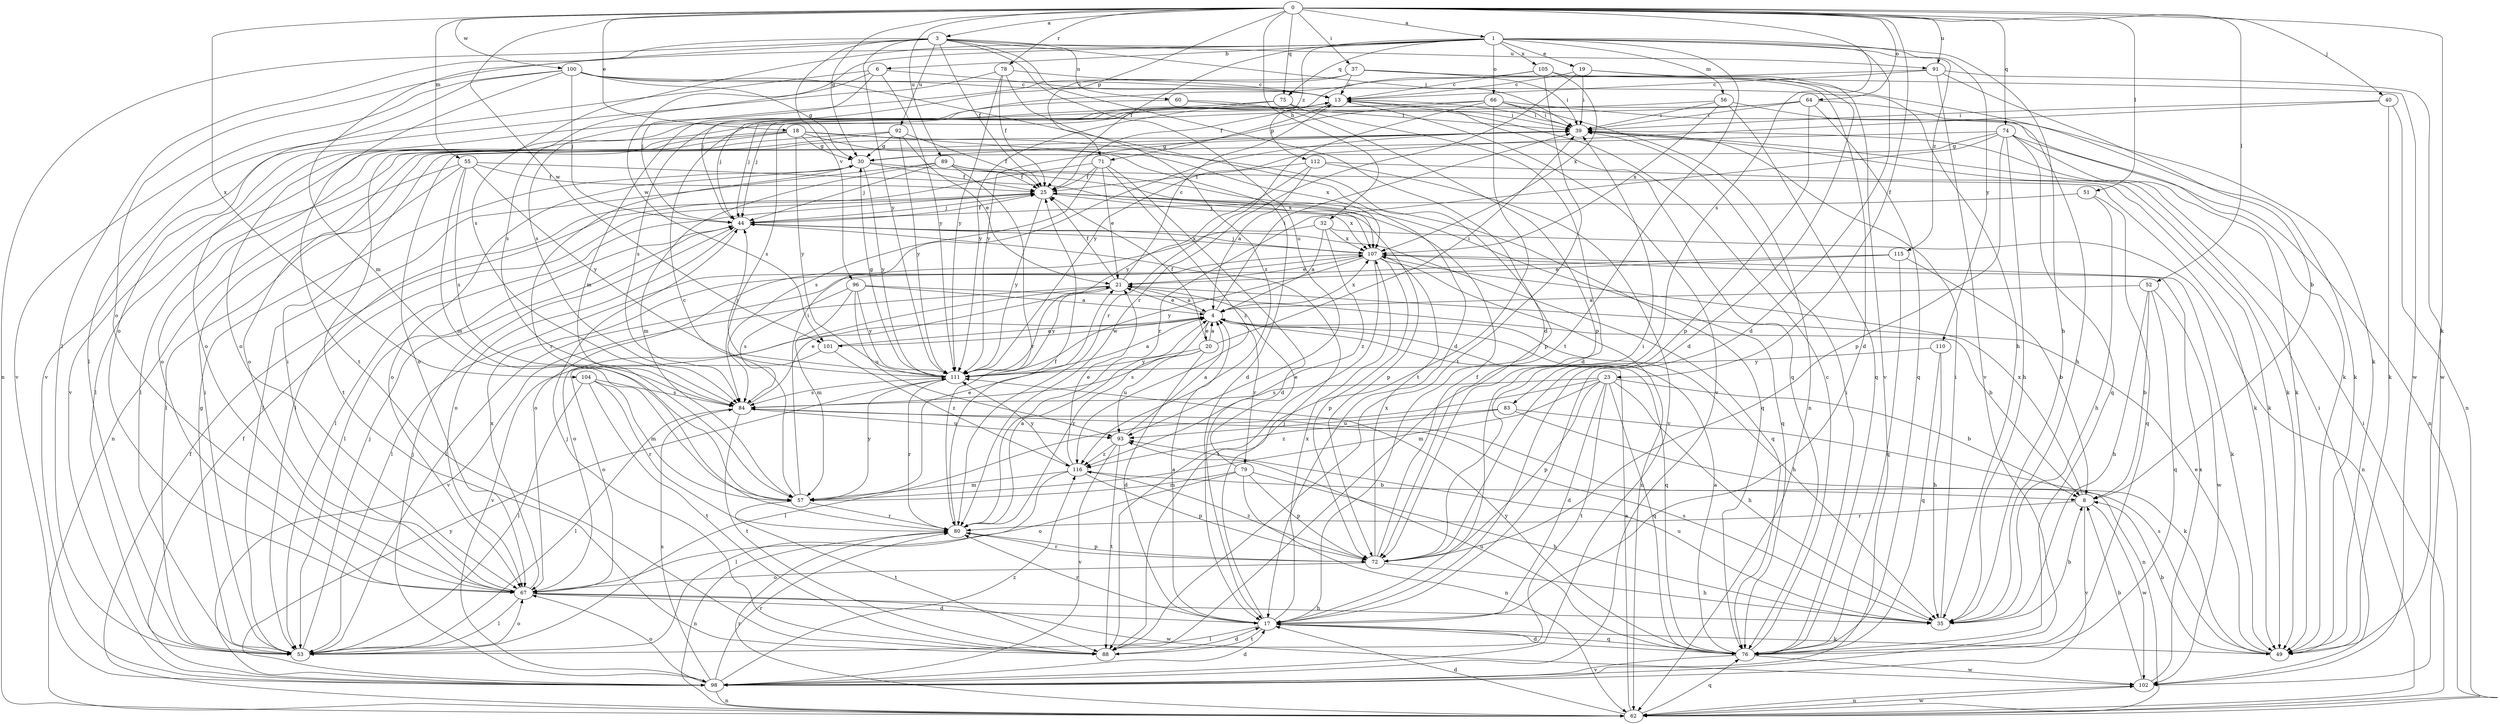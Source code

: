 strict digraph  {
0;
1;
3;
4;
6;
8;
13;
17;
18;
19;
20;
21;
23;
25;
30;
32;
35;
37;
39;
40;
44;
49;
51;
52;
53;
55;
56;
57;
60;
62;
64;
66;
67;
71;
72;
74;
75;
76;
78;
79;
80;
83;
84;
88;
89;
91;
92;
93;
96;
98;
100;
101;
102;
104;
105;
107;
110;
111;
112;
115;
116;
0 -> 1  [label=a];
0 -> 3  [label=a];
0 -> 18  [label=e];
0 -> 23  [label=f];
0 -> 30  [label=g];
0 -> 32  [label=h];
0 -> 37  [label=i];
0 -> 40  [label=j];
0 -> 49  [label=k];
0 -> 51  [label=l];
0 -> 52  [label=l];
0 -> 55  [label=m];
0 -> 64  [label=o];
0 -> 71  [label=p];
0 -> 74  [label=q];
0 -> 75  [label=q];
0 -> 78  [label=r];
0 -> 83  [label=s];
0 -> 89  [label=u];
0 -> 91  [label=u];
0 -> 100  [label=w];
0 -> 101  [label=w];
0 -> 104  [label=x];
1 -> 6  [label=b];
1 -> 17  [label=d];
1 -> 19  [label=e];
1 -> 25  [label=f];
1 -> 35  [label=h];
1 -> 56  [label=m];
1 -> 66  [label=o];
1 -> 67  [label=o];
1 -> 75  [label=q];
1 -> 84  [label=s];
1 -> 88  [label=t];
1 -> 101  [label=w];
1 -> 105  [label=x];
1 -> 110  [label=y];
1 -> 112  [label=z];
1 -> 115  [label=z];
3 -> 17  [label=d];
3 -> 25  [label=f];
3 -> 39  [label=i];
3 -> 53  [label=l];
3 -> 57  [label=m];
3 -> 60  [label=n];
3 -> 62  [label=n];
3 -> 91  [label=u];
3 -> 92  [label=u];
3 -> 93  [label=u];
3 -> 96  [label=v];
3 -> 111  [label=y];
4 -> 20  [label=e];
4 -> 21  [label=e];
4 -> 35  [label=h];
4 -> 39  [label=i];
4 -> 76  [label=q];
4 -> 79  [label=r];
4 -> 80  [label=r];
4 -> 98  [label=v];
4 -> 101  [label=w];
4 -> 107  [label=x];
6 -> 13  [label=c];
6 -> 44  [label=j];
6 -> 53  [label=l];
6 -> 84  [label=s];
6 -> 111  [label=y];
8 -> 80  [label=r];
8 -> 98  [label=v];
8 -> 102  [label=w];
8 -> 107  [label=x];
13 -> 39  [label=i];
13 -> 44  [label=j];
13 -> 71  [label=p];
13 -> 76  [label=q];
13 -> 84  [label=s];
13 -> 98  [label=v];
17 -> 4  [label=a];
17 -> 44  [label=j];
17 -> 49  [label=k];
17 -> 53  [label=l];
17 -> 76  [label=q];
17 -> 80  [label=r];
17 -> 88  [label=t];
17 -> 107  [label=x];
18 -> 17  [label=d];
18 -> 30  [label=g];
18 -> 53  [label=l];
18 -> 67  [label=o];
18 -> 72  [label=p];
18 -> 88  [label=t];
18 -> 107  [label=x];
18 -> 111  [label=y];
19 -> 13  [label=c];
19 -> 17  [label=d];
19 -> 39  [label=i];
19 -> 80  [label=r];
19 -> 98  [label=v];
20 -> 4  [label=a];
20 -> 17  [label=d];
20 -> 25  [label=f];
20 -> 39  [label=i];
20 -> 84  [label=s];
20 -> 93  [label=u];
20 -> 111  [label=y];
21 -> 4  [label=a];
21 -> 13  [label=c];
21 -> 25  [label=f];
21 -> 67  [label=o];
21 -> 98  [label=v];
21 -> 111  [label=y];
23 -> 8  [label=b];
23 -> 17  [label=d];
23 -> 35  [label=h];
23 -> 53  [label=l];
23 -> 57  [label=m];
23 -> 72  [label=p];
23 -> 76  [label=q];
23 -> 84  [label=s];
23 -> 88  [label=t];
25 -> 44  [label=j];
25 -> 53  [label=l];
25 -> 72  [label=p];
25 -> 76  [label=q];
25 -> 107  [label=x];
25 -> 111  [label=y];
30 -> 25  [label=f];
30 -> 67  [label=o];
30 -> 80  [label=r];
30 -> 107  [label=x];
30 -> 111  [label=y];
32 -> 4  [label=a];
32 -> 62  [label=n];
32 -> 67  [label=o];
32 -> 107  [label=x];
32 -> 116  [label=z];
35 -> 8  [label=b];
35 -> 39  [label=i];
35 -> 84  [label=s];
35 -> 93  [label=u];
37 -> 13  [label=c];
37 -> 17  [label=d];
37 -> 39  [label=i];
37 -> 49  [label=k];
37 -> 57  [label=m];
37 -> 84  [label=s];
39 -> 30  [label=g];
39 -> 49  [label=k];
40 -> 39  [label=i];
40 -> 49  [label=k];
40 -> 62  [label=n];
40 -> 111  [label=y];
44 -> 25  [label=f];
44 -> 53  [label=l];
44 -> 67  [label=o];
44 -> 76  [label=q];
44 -> 107  [label=x];
49 -> 8  [label=b];
49 -> 21  [label=e];
49 -> 84  [label=s];
51 -> 35  [label=h];
51 -> 44  [label=j];
51 -> 76  [label=q];
52 -> 4  [label=a];
52 -> 8  [label=b];
52 -> 35  [label=h];
52 -> 76  [label=q];
52 -> 102  [label=w];
53 -> 30  [label=g];
53 -> 39  [label=i];
53 -> 44  [label=j];
53 -> 67  [label=o];
55 -> 25  [label=f];
55 -> 53  [label=l];
55 -> 57  [label=m];
55 -> 62  [label=n];
55 -> 84  [label=s];
55 -> 107  [label=x];
55 -> 111  [label=y];
56 -> 39  [label=i];
56 -> 49  [label=k];
56 -> 67  [label=o];
56 -> 76  [label=q];
56 -> 107  [label=x];
57 -> 13  [label=c];
57 -> 21  [label=e];
57 -> 39  [label=i];
57 -> 80  [label=r];
57 -> 88  [label=t];
57 -> 111  [label=y];
60 -> 39  [label=i];
60 -> 72  [label=p];
60 -> 98  [label=v];
62 -> 4  [label=a];
62 -> 17  [label=d];
62 -> 25  [label=f];
62 -> 39  [label=i];
62 -> 76  [label=q];
62 -> 80  [label=r];
62 -> 102  [label=w];
64 -> 35  [label=h];
64 -> 39  [label=i];
64 -> 67  [label=o];
64 -> 72  [label=p];
64 -> 76  [label=q];
64 -> 84  [label=s];
66 -> 39  [label=i];
66 -> 44  [label=j];
66 -> 49  [label=k];
66 -> 62  [label=n];
66 -> 80  [label=r];
66 -> 88  [label=t];
66 -> 111  [label=y];
67 -> 17  [label=d];
67 -> 35  [label=h];
67 -> 39  [label=i];
67 -> 53  [label=l];
67 -> 102  [label=w];
67 -> 107  [label=x];
71 -> 17  [label=d];
71 -> 21  [label=e];
71 -> 25  [label=f];
71 -> 53  [label=l];
71 -> 84  [label=s];
71 -> 116  [label=z];
72 -> 25  [label=f];
72 -> 35  [label=h];
72 -> 39  [label=i];
72 -> 67  [label=o];
72 -> 80  [label=r];
72 -> 107  [label=x];
72 -> 116  [label=z];
74 -> 30  [label=g];
74 -> 35  [label=h];
74 -> 49  [label=k];
74 -> 62  [label=n];
74 -> 67  [label=o];
74 -> 72  [label=p];
74 -> 76  [label=q];
74 -> 80  [label=r];
75 -> 17  [label=d];
75 -> 39  [label=i];
75 -> 44  [label=j];
75 -> 111  [label=y];
76 -> 4  [label=a];
76 -> 13  [label=c];
76 -> 17  [label=d];
76 -> 39  [label=i];
76 -> 93  [label=u];
76 -> 98  [label=v];
76 -> 102  [label=w];
76 -> 111  [label=y];
78 -> 13  [label=c];
78 -> 25  [label=f];
78 -> 98  [label=v];
78 -> 111  [label=y];
78 -> 116  [label=z];
79 -> 21  [label=e];
79 -> 35  [label=h];
79 -> 57  [label=m];
79 -> 62  [label=n];
79 -> 67  [label=o];
79 -> 72  [label=p];
80 -> 4  [label=a];
80 -> 25  [label=f];
80 -> 62  [label=n];
80 -> 72  [label=p];
83 -> 49  [label=k];
83 -> 62  [label=n];
83 -> 93  [label=u];
83 -> 116  [label=z];
84 -> 21  [label=e];
84 -> 53  [label=l];
84 -> 88  [label=t];
84 -> 93  [label=u];
88 -> 17  [label=d];
88 -> 44  [label=j];
89 -> 25  [label=f];
89 -> 44  [label=j];
89 -> 49  [label=k];
89 -> 53  [label=l];
89 -> 57  [label=m];
89 -> 76  [label=q];
89 -> 80  [label=r];
91 -> 8  [label=b];
91 -> 13  [label=c];
91 -> 44  [label=j];
91 -> 98  [label=v];
91 -> 102  [label=w];
92 -> 21  [label=e];
92 -> 25  [label=f];
92 -> 30  [label=g];
92 -> 53  [label=l];
92 -> 67  [label=o];
92 -> 111  [label=y];
93 -> 4  [label=a];
93 -> 88  [label=t];
93 -> 98  [label=v];
93 -> 116  [label=z];
96 -> 4  [label=a];
96 -> 8  [label=b];
96 -> 57  [label=m];
96 -> 84  [label=s];
96 -> 93  [label=u];
96 -> 111  [label=y];
98 -> 17  [label=d];
98 -> 25  [label=f];
98 -> 44  [label=j];
98 -> 62  [label=n];
98 -> 67  [label=o];
98 -> 80  [label=r];
98 -> 84  [label=s];
98 -> 111  [label=y];
98 -> 116  [label=z];
100 -> 13  [label=c];
100 -> 17  [label=d];
100 -> 30  [label=g];
100 -> 35  [label=h];
100 -> 44  [label=j];
100 -> 67  [label=o];
100 -> 88  [label=t];
100 -> 98  [label=v];
101 -> 4  [label=a];
101 -> 67  [label=o];
101 -> 116  [label=z];
102 -> 8  [label=b];
102 -> 39  [label=i];
102 -> 62  [label=n];
102 -> 107  [label=x];
104 -> 53  [label=l];
104 -> 57  [label=m];
104 -> 80  [label=r];
104 -> 84  [label=s];
104 -> 88  [label=t];
105 -> 13  [label=c];
105 -> 25  [label=f];
105 -> 88  [label=t];
105 -> 102  [label=w];
105 -> 107  [label=x];
107 -> 21  [label=e];
107 -> 44  [label=j];
107 -> 49  [label=k];
107 -> 53  [label=l];
107 -> 62  [label=n];
107 -> 72  [label=p];
107 -> 88  [label=t];
107 -> 111  [label=y];
110 -> 35  [label=h];
110 -> 76  [label=q];
110 -> 111  [label=y];
111 -> 4  [label=a];
111 -> 30  [label=g];
111 -> 44  [label=j];
111 -> 80  [label=r];
111 -> 84  [label=s];
112 -> 4  [label=a];
112 -> 25  [label=f];
112 -> 49  [label=k];
112 -> 98  [label=v];
112 -> 111  [label=y];
115 -> 8  [label=b];
115 -> 21  [label=e];
115 -> 53  [label=l];
115 -> 76  [label=q];
116 -> 8  [label=b];
116 -> 21  [label=e];
116 -> 53  [label=l];
116 -> 57  [label=m];
116 -> 72  [label=p];
116 -> 111  [label=y];
}
